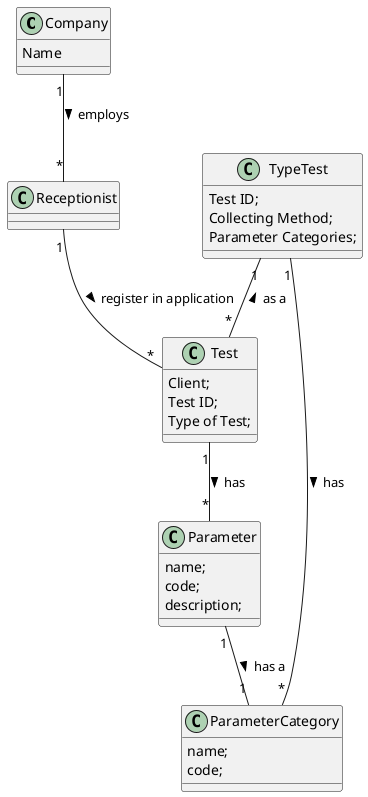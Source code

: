 @startuml
class Company{
Name
}
class Test{
Client;
Test ID;
Type of Test;
}
class TypeTest{
Test ID;
Collecting Method;
Parameter Categories;
}

class Receptionist{
}

class Parameter{
name;
code;
description;
}
class ParameterCategory{
name;
code;
}


Company "1" -- "*" Receptionist: employs >
Parameter "1" -- "1" ParameterCategory : has a >
Receptionist "1" -- "*" Test: register in application >
Test "1" -- "*" Parameter : has >
TypeTest "1" -- "*" Test : as a <
TypeTest "1" -- "*" ParameterCategory : has >

@enduml
@enduml